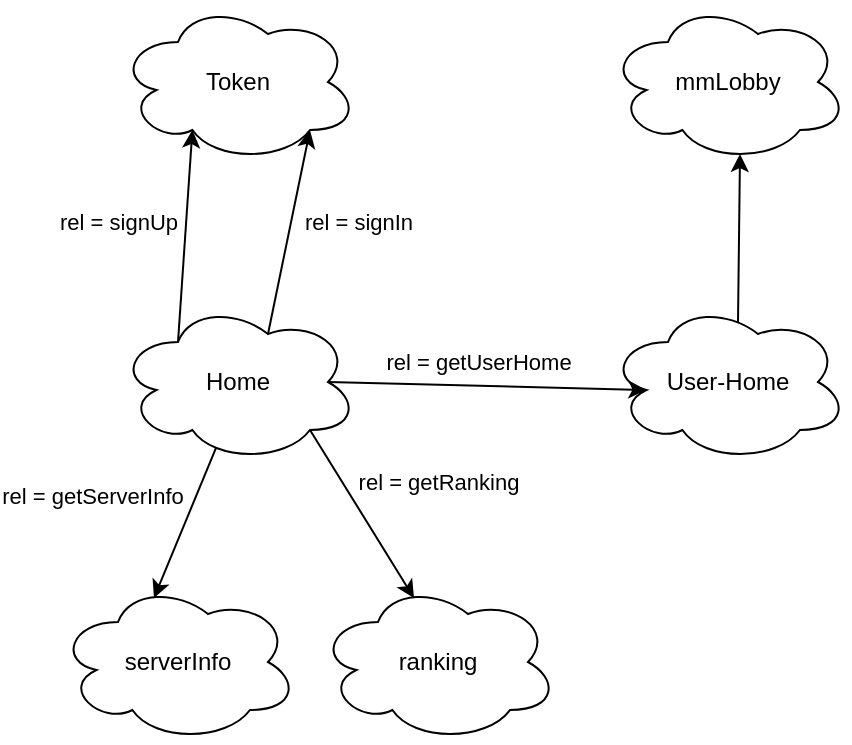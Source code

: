 <mxfile version="20.5.1" type="device"><diagram id="SOv9mc1x7PFzPIYG_zqH" name="Page-1"><mxGraphModel dx="1422" dy="754" grid="1" gridSize="10" guides="1" tooltips="1" connect="1" arrows="1" fold="1" page="1" pageScale="1" pageWidth="850" pageHeight="1100" math="0" shadow="0"><root><mxCell id="0"/><mxCell id="1" parent="0"/><mxCell id="P8UleGWl4nD6ALrx9mL2-3" value="Home" style="ellipse;shape=cloud;whiteSpace=wrap;html=1;" vertex="1" parent="1"><mxGeometry x="60" y="280" width="120" height="80" as="geometry"/></mxCell><mxCell id="P8UleGWl4nD6ALrx9mL2-4" value="Token" style="ellipse;shape=cloud;whiteSpace=wrap;html=1;" vertex="1" parent="1"><mxGeometry x="60" y="130" width="120" height="80" as="geometry"/></mxCell><mxCell id="P8UleGWl4nD6ALrx9mL2-5" value="User-Home" style="ellipse;shape=cloud;whiteSpace=wrap;html=1;" vertex="1" parent="1"><mxGeometry x="305" y="280" width="120" height="80" as="geometry"/></mxCell><mxCell id="P8UleGWl4nD6ALrx9mL2-6" value="rel = signUp" style="endArrow=classic;html=1;rounded=0;entryX=0.31;entryY=0.8;entryDx=0;entryDy=0;entryPerimeter=0;exitX=0.25;exitY=0.25;exitDx=0;exitDy=0;exitPerimeter=0;" edge="1" parent="1" source="P8UleGWl4nD6ALrx9mL2-3" target="P8UleGWl4nD6ALrx9mL2-4"><mxGeometry x="0.089" y="34" width="50" height="50" relative="1" as="geometry"><mxPoint x="80" y="300" as="sourcePoint"/><mxPoint x="130" y="250" as="targetPoint"/><mxPoint as="offset"/></mxGeometry></mxCell><mxCell id="P8UleGWl4nD6ALrx9mL2-7" value="rel = signIn" style="endArrow=classic;html=1;rounded=0;entryX=0.8;entryY=0.8;entryDx=0;entryDy=0;entryPerimeter=0;exitX=0.625;exitY=0.2;exitDx=0;exitDy=0;exitPerimeter=0;" edge="1" parent="1" source="P8UleGWl4nD6ALrx9mL2-3" target="P8UleGWl4nD6ALrx9mL2-4"><mxGeometry x="0.228" y="-33" width="50" height="50" relative="1" as="geometry"><mxPoint x="130" y="290" as="sourcePoint"/><mxPoint x="180" y="240" as="targetPoint"/><mxPoint as="offset"/></mxGeometry></mxCell><mxCell id="P8UleGWl4nD6ALrx9mL2-9" value="rel = getUserHome" style="endArrow=classic;html=1;rounded=0;entryX=0.16;entryY=0.55;entryDx=0;entryDy=0;entryPerimeter=0;exitX=0.875;exitY=0.5;exitDx=0;exitDy=0;exitPerimeter=0;" edge="1" parent="1" source="P8UleGWl4nD6ALrx9mL2-3" target="P8UleGWl4nD6ALrx9mL2-5"><mxGeometry x="-0.061" y="12" width="50" height="50" relative="1" as="geometry"><mxPoint x="170" y="320" as="sourcePoint"/><mxPoint x="220" y="270" as="targetPoint"/><mxPoint as="offset"/></mxGeometry></mxCell><mxCell id="P8UleGWl4nD6ALrx9mL2-10" value="serverInfo" style="ellipse;shape=cloud;whiteSpace=wrap;html=1;" vertex="1" parent="1"><mxGeometry x="30" y="420" width="120" height="80" as="geometry"/></mxCell><mxCell id="P8UleGWl4nD6ALrx9mL2-11" value="rel = getServerInfo" style="endArrow=classic;html=1;rounded=0;entryX=0.4;entryY=0.1;entryDx=0;entryDy=0;entryPerimeter=0;exitX=0.408;exitY=0.913;exitDx=0;exitDy=0;exitPerimeter=0;" edge="1" parent="1" source="P8UleGWl4nD6ALrx9mL2-3" target="P8UleGWl4nD6ALrx9mL2-10"><mxGeometry x="0.118" y="-48" width="50" height="50" relative="1" as="geometry"><mxPoint x="95" y="345" as="sourcePoint"/><mxPoint x="145" y="295" as="targetPoint"/><mxPoint as="offset"/></mxGeometry></mxCell><mxCell id="P8UleGWl4nD6ALrx9mL2-12" value="ranking" style="ellipse;shape=cloud;whiteSpace=wrap;html=1;" vertex="1" parent="1"><mxGeometry x="160" y="420" width="120" height="80" as="geometry"/></mxCell><mxCell id="P8UleGWl4nD6ALrx9mL2-13" value="rel = getRanking" style="endArrow=classic;html=1;rounded=0;entryX=0.4;entryY=0.1;entryDx=0;entryDy=0;entryPerimeter=0;exitX=0.8;exitY=0.8;exitDx=0;exitDy=0;exitPerimeter=0;" edge="1" parent="1" source="P8UleGWl4nD6ALrx9mL2-3" target="P8UleGWl4nD6ALrx9mL2-12"><mxGeometry x="0.13" y="41" width="50" height="50" relative="1" as="geometry"><mxPoint x="150" y="420" as="sourcePoint"/><mxPoint x="200" y="370" as="targetPoint"/><mxPoint as="offset"/></mxGeometry></mxCell><mxCell id="P8UleGWl4nD6ALrx9mL2-14" value="mmLobby" style="ellipse;shape=cloud;whiteSpace=wrap;html=1;" vertex="1" parent="1"><mxGeometry x="305" y="130" width="120" height="80" as="geometry"/></mxCell><mxCell id="P8UleGWl4nD6ALrx9mL2-15" value="" style="endArrow=classic;html=1;rounded=0;entryX=0.55;entryY=0.95;entryDx=0;entryDy=0;entryPerimeter=0;" edge="1" parent="1" target="P8UleGWl4nD6ALrx9mL2-14"><mxGeometry width="50" height="50" relative="1" as="geometry"><mxPoint x="370" y="290" as="sourcePoint"/><mxPoint x="370" y="240" as="targetPoint"/></mxGeometry></mxCell></root></mxGraphModel></diagram></mxfile>